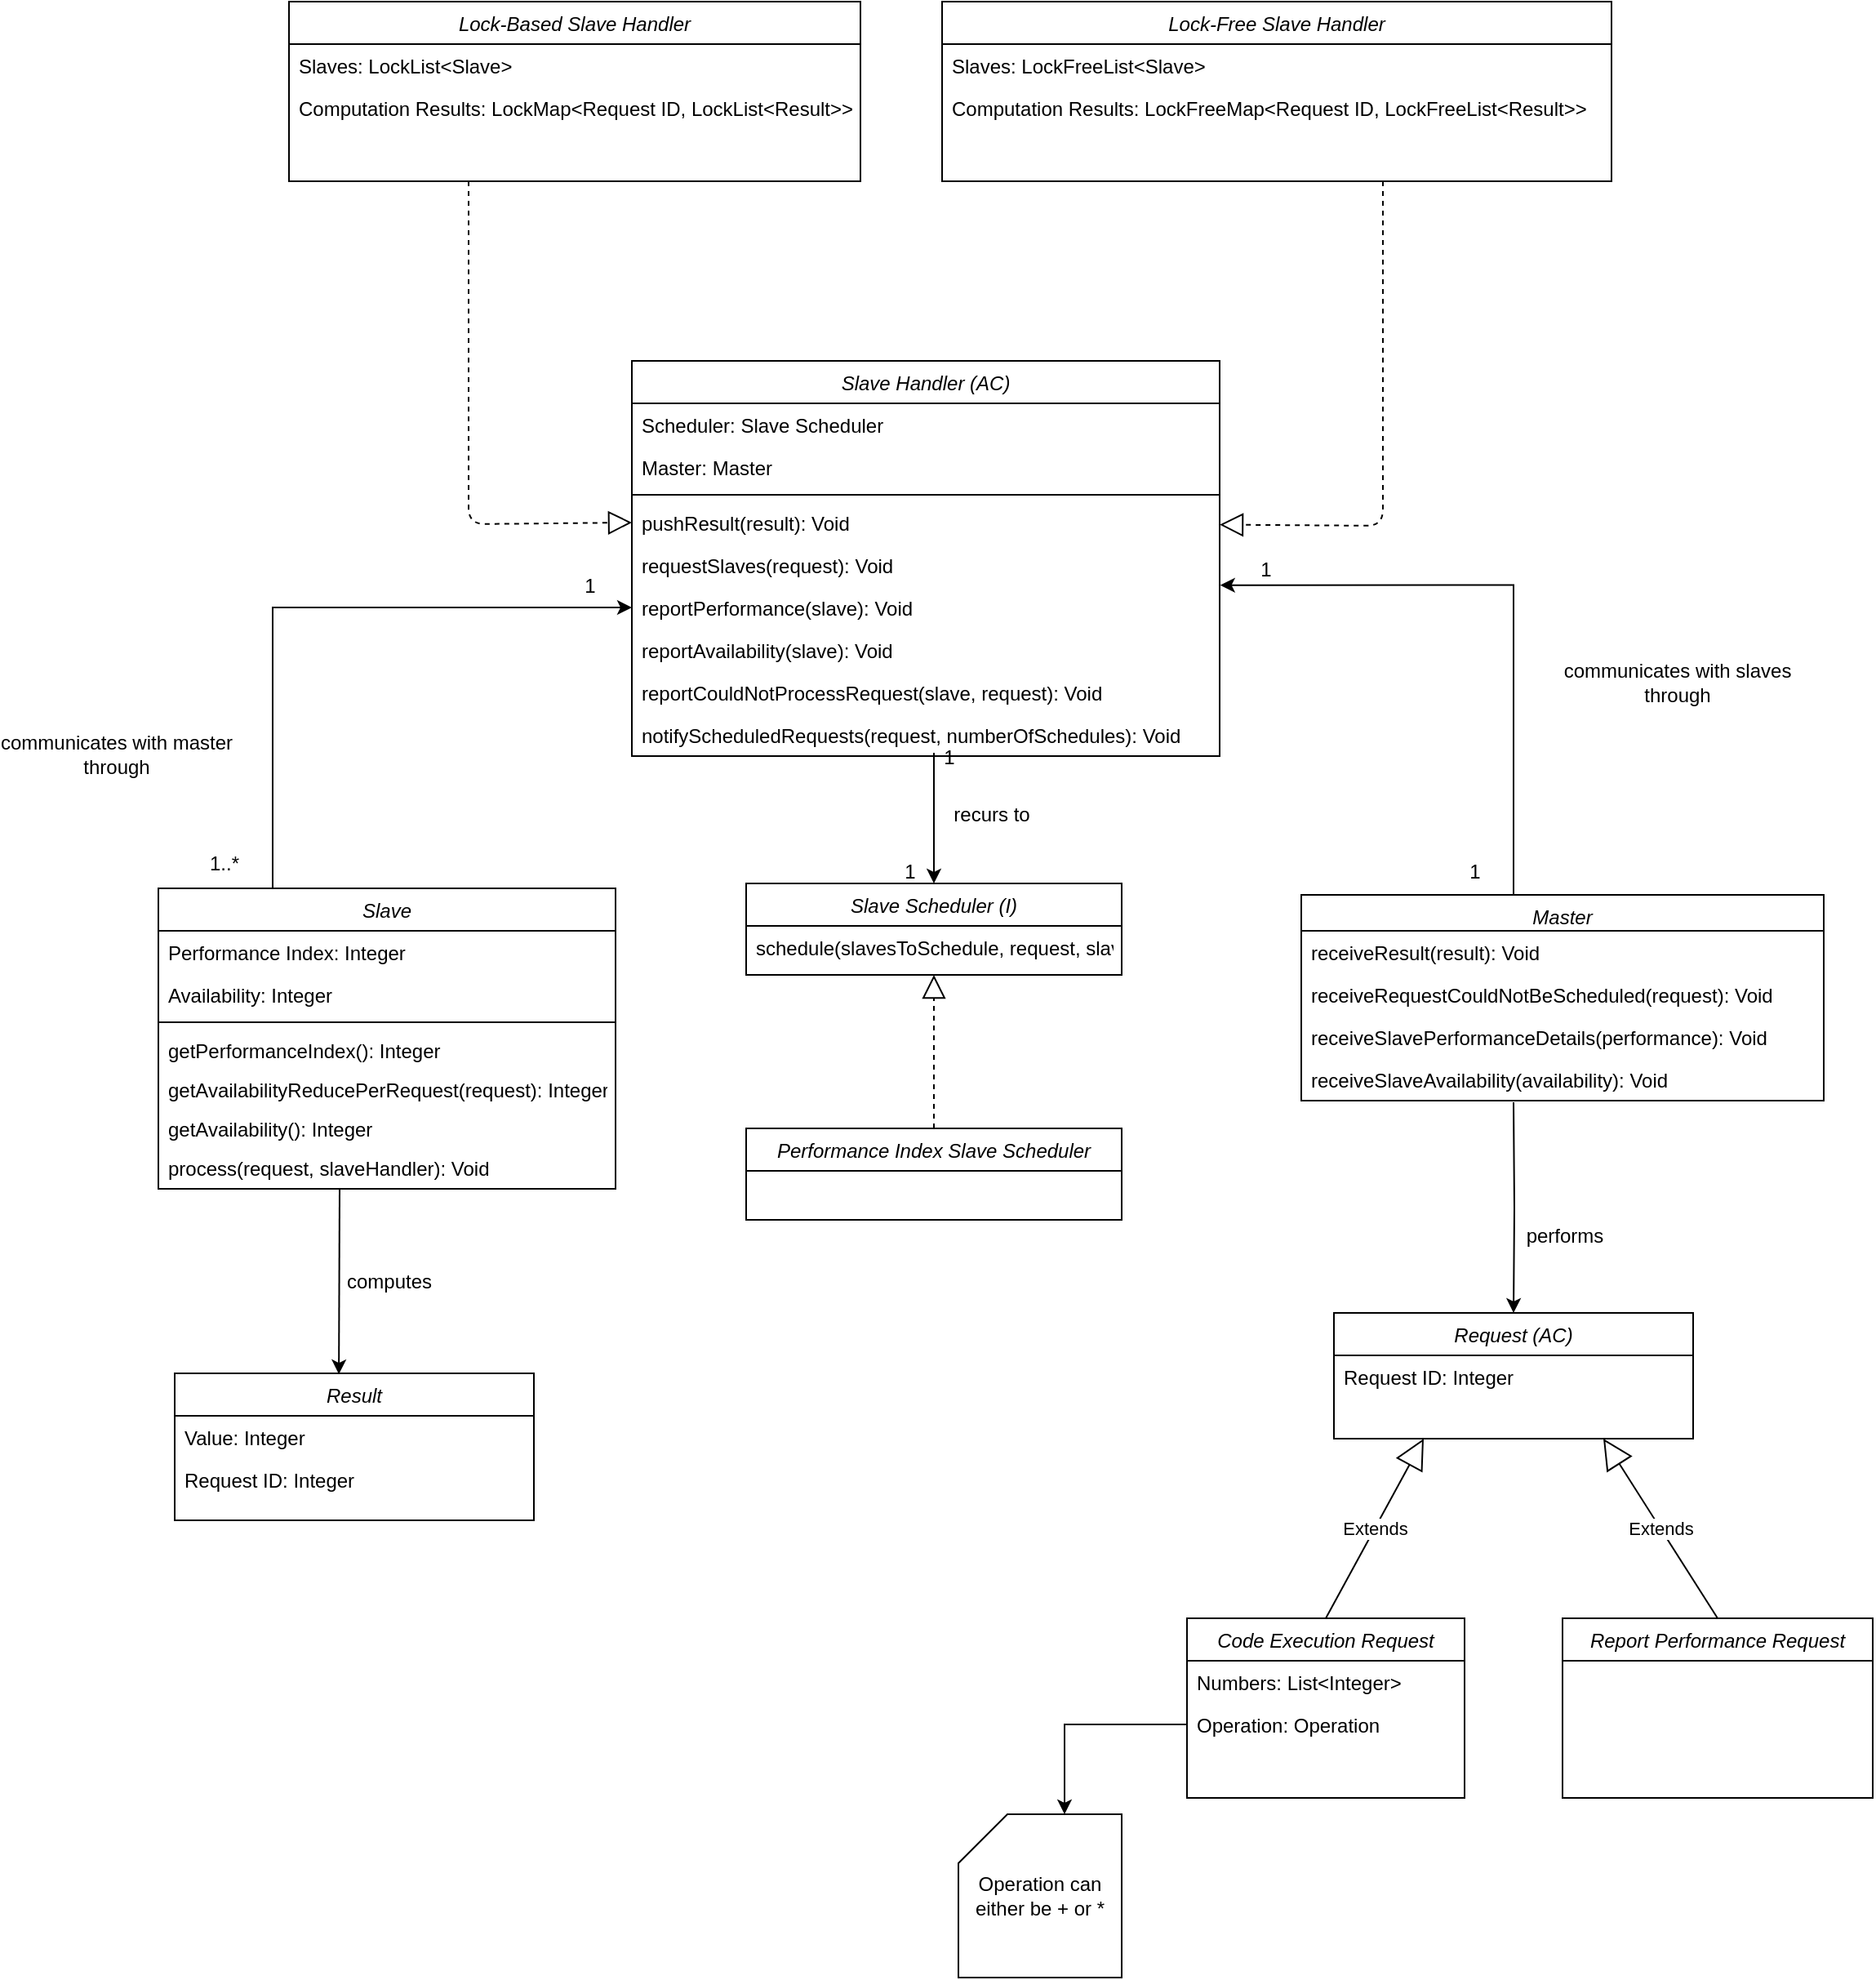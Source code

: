 <mxfile version="13.0.5" type="device"><diagram id="C5RBs43oDa-KdzZeNtuy" name="Page-1"><mxGraphModel dx="1890" dy="1785" grid="1" gridSize="10" guides="1" tooltips="1" connect="1" arrows="0" fold="1" page="1" pageScale="1" pageWidth="827" pageHeight="1169" math="0" shadow="0"><root><mxCell id="WIyWlLk6GJQsqaUBKTNV-0"/><mxCell id="WIyWlLk6GJQsqaUBKTNV-1" parent="WIyWlLk6GJQsqaUBKTNV-0"/><mxCell id="b_1PZi4zp_gCahxDwsNA-39" style="edgeStyle=orthogonalEdgeStyle;rounded=0;orthogonalLoop=1;jettySize=auto;html=1;exitX=0.25;exitY=0;exitDx=0;exitDy=0;entryX=0;entryY=0.5;entryDx=0;entryDy=0;" parent="WIyWlLk6GJQsqaUBKTNV-1" source="xIE_45G_muQtHoD5IcoT-0" target="b_1PZi4zp_gCahxDwsNA-11" edge="1"><mxGeometry relative="1" as="geometry"><mxPoint x="290" y="-307" as="targetPoint"/><Array as="points"><mxPoint y="-309"/></Array></mxGeometry></mxCell><mxCell id="b_1PZi4zp_gCahxDwsNA-40" value="1" style="text;html=1;align=center;verticalAlign=middle;resizable=0;points=[];" parent="b_1PZi4zp_gCahxDwsNA-39" vertex="1" connectable="0"><mxGeometry x="0.81" y="-2" relative="1" as="geometry"><mxPoint x="11" y="-15" as="offset"/></mxGeometry></mxCell><mxCell id="b_1PZi4zp_gCahxDwsNA-41" value="1..*" style="text;html=1;align=center;verticalAlign=middle;resizable=0;points=[];" parent="b_1PZi4zp_gCahxDwsNA-39" vertex="1" connectable="0"><mxGeometry x="0.316" y="-156" relative="1" as="geometry"><mxPoint x="-116" y="1.0" as="offset"/></mxGeometry></mxCell><mxCell id="b_1PZi4zp_gCahxDwsNA-42" value="communicates with master &lt;br&gt;through" style="text;html=1;align=center;verticalAlign=middle;resizable=0;points=[];" parent="b_1PZi4zp_gCahxDwsNA-39" vertex="1" connectable="0"><mxGeometry x="-0.194" y="-1" relative="1" as="geometry"><mxPoint x="-96.82" y="76" as="offset"/></mxGeometry></mxCell><mxCell id="b_1PZi4zp_gCahxDwsNA-35" style="edgeStyle=orthogonalEdgeStyle;rounded=0;orthogonalLoop=1;jettySize=auto;html=1;exitX=0;exitY=0;exitDx=0;exitDy=0;entryX=1.001;entryY=-0.026;entryDx=0;entryDy=0;entryPerimeter=0;" parent="WIyWlLk6GJQsqaUBKTNV-1" source="xIE_45G_muQtHoD5IcoT-17" target="b_1PZi4zp_gCahxDwsNA-11" edge="1"><mxGeometry relative="1" as="geometry"><mxPoint x="520" y="-322" as="targetPoint"/><Array as="points"><mxPoint x="760" y="-133"/><mxPoint x="760" y="-323"/></Array></mxGeometry></mxCell><mxCell id="b_1PZi4zp_gCahxDwsNA-36" value="communicates with slaves &lt;br&gt;through" style="text;html=1;align=center;verticalAlign=middle;resizable=0;points=[];" parent="b_1PZi4zp_gCahxDwsNA-35" vertex="1" connectable="0"><mxGeometry x="0.118" y="-1" relative="1" as="geometry"><mxPoint x="99" y="18.5" as="offset"/></mxGeometry></mxCell><mxCell id="b_1PZi4zp_gCahxDwsNA-37" value="1" style="text;html=1;align=center;verticalAlign=middle;resizable=0;points=[];" parent="b_1PZi4zp_gCahxDwsNA-35" vertex="1" connectable="0"><mxGeometry x="0.859" y="2" relative="1" as="geometry"><mxPoint x="-8" y="-12" as="offset"/></mxGeometry></mxCell><mxCell id="b_1PZi4zp_gCahxDwsNA-38" value="1" style="text;html=1;align=center;verticalAlign=middle;resizable=0;points=[];" parent="b_1PZi4zp_gCahxDwsNA-35" vertex="1" connectable="0"><mxGeometry x="-0.553" y="19" relative="1" as="geometry"><mxPoint x="-6" y="5" as="offset"/></mxGeometry></mxCell><mxCell id="b_1PZi4zp_gCahxDwsNA-76" style="edgeStyle=orthogonalEdgeStyle;rounded=0;orthogonalLoop=1;jettySize=auto;html=1;entryX=0.5;entryY=0;entryDx=0;entryDy=0;" parent="WIyWlLk6GJQsqaUBKTNV-1" target="b_1PZi4zp_gCahxDwsNA-57" edge="1"><mxGeometry relative="1" as="geometry"><mxPoint x="760" y="-6" as="sourcePoint"/></mxGeometry></mxCell><mxCell id="b_1PZi4zp_gCahxDwsNA-77" value="performs" style="text;html=1;align=center;verticalAlign=middle;resizable=0;points=[];" parent="b_1PZi4zp_gCahxDwsNA-76" vertex="1" connectable="0"><mxGeometry x="-0.185" y="-1" relative="1" as="geometry"><mxPoint x="31" y="28.63" as="offset"/></mxGeometry></mxCell><mxCell id="b_1PZi4zp_gCahxDwsNA-74" style="edgeStyle=orthogonalEdgeStyle;rounded=0;orthogonalLoop=1;jettySize=auto;html=1;entryX=0.457;entryY=0.006;entryDx=0;entryDy=0;entryPerimeter=0;" parent="WIyWlLk6GJQsqaUBKTNV-1" target="b_1PZi4zp_gCahxDwsNA-69" edge="1"><mxGeometry relative="1" as="geometry"><mxPoint x="41" y="47" as="sourcePoint"/><Array as="points"><mxPoint x="41" y="47"/><mxPoint x="41" y="161"/></Array></mxGeometry></mxCell><mxCell id="b_1PZi4zp_gCahxDwsNA-75" value="computes" style="text;html=1;align=center;verticalAlign=middle;resizable=0;points=[];" parent="b_1PZi4zp_gCahxDwsNA-74" vertex="1" connectable="0"><mxGeometry x="-0.183" relative="1" as="geometry"><mxPoint x="30" y="10.53" as="offset"/></mxGeometry></mxCell><mxCell id="7exBbNxzyn34ybwaJbD--5" style="edgeStyle=orthogonalEdgeStyle;rounded=0;orthogonalLoop=1;jettySize=auto;html=1;exitX=0.5;exitY=1;exitDx=0;exitDy=0;" parent="WIyWlLk6GJQsqaUBKTNV-1" source="b_1PZi4zp_gCahxDwsNA-2" target="7exBbNxzyn34ybwaJbD--0" edge="1"><mxGeometry relative="1" as="geometry"><Array as="points"><mxPoint x="405" y="-220"/><mxPoint x="405" y="-220"/></Array></mxGeometry></mxCell><mxCell id="7exBbNxzyn34ybwaJbD--7" value="recurs to" style="text;html=1;align=center;verticalAlign=middle;resizable=0;points=[];" parent="7exBbNxzyn34ybwaJbD--5" vertex="1" connectable="0"><mxGeometry x="-0.22" y="1" relative="1" as="geometry"><mxPoint x="34" y="11" as="offset"/></mxGeometry></mxCell><mxCell id="7exBbNxzyn34ybwaJbD--8" value="1" style="text;html=1;align=center;verticalAlign=middle;resizable=0;points=[];" parent="7exBbNxzyn34ybwaJbD--5" vertex="1" connectable="0"><mxGeometry x="-0.78" y="-4" relative="1" as="geometry"><mxPoint x="13" as="offset"/></mxGeometry></mxCell><mxCell id="7exBbNxzyn34ybwaJbD--9" value="1" style="text;html=1;align=center;verticalAlign=middle;resizable=0;points=[];" parent="7exBbNxzyn34ybwaJbD--5" vertex="1" connectable="0"><mxGeometry x="0.6" y="-17" relative="1" as="geometry"><mxPoint x="2" y="10" as="offset"/></mxGeometry></mxCell><mxCell id="b_1PZi4zp_gCahxDwsNA-2" value="Slave Handler (AC)" style="swimlane;fontStyle=2;align=center;verticalAlign=top;childLayout=stackLayout;horizontal=1;startSize=26;horizontalStack=0;resizeParent=1;resizeLast=0;collapsible=1;marginBottom=0;rounded=0;shadow=0;strokeWidth=1;" parent="WIyWlLk6GJQsqaUBKTNV-1" vertex="1"><mxGeometry x="220" y="-460" width="360" height="242" as="geometry"><mxRectangle x="230" y="140" width="160" height="26" as="alternateBounds"/></mxGeometry></mxCell><mxCell id="7exBbNxzyn34ybwaJbD--22" value="Scheduler: Slave Scheduler" style="text;align=left;verticalAlign=top;spacingLeft=4;spacingRight=4;overflow=hidden;rotatable=0;points=[[0,0.5],[1,0.5]];portConstraint=eastwest;rounded=0;shadow=0;html=0;" parent="b_1PZi4zp_gCahxDwsNA-2" vertex="1"><mxGeometry y="26" width="360" height="26" as="geometry"/></mxCell><mxCell id="iu-NjXGjPjBB0E7L29Px-4" value="Master: Master" style="text;align=left;verticalAlign=top;spacingLeft=4;spacingRight=4;overflow=hidden;rotatable=0;points=[[0,0.5],[1,0.5]];portConstraint=eastwest;rounded=0;shadow=0;html=0;" parent="b_1PZi4zp_gCahxDwsNA-2" vertex="1"><mxGeometry y="52" width="360" height="26" as="geometry"/></mxCell><mxCell id="7exBbNxzyn34ybwaJbD--21" value="" style="line;html=1;strokeWidth=1;align=left;verticalAlign=middle;spacingTop=-1;spacingLeft=3;spacingRight=3;rotatable=0;labelPosition=right;points=[];portConstraint=eastwest;" parent="b_1PZi4zp_gCahxDwsNA-2" vertex="1"><mxGeometry y="78" width="360" height="8" as="geometry"/></mxCell><mxCell id="b_1PZi4zp_gCahxDwsNA-7" value="pushResult(result): Void" style="text;align=left;verticalAlign=top;spacingLeft=4;spacingRight=4;overflow=hidden;rotatable=0;points=[[0,0.5],[1,0.5]];portConstraint=eastwest;rounded=0;shadow=0;html=0;" parent="b_1PZi4zp_gCahxDwsNA-2" vertex="1"><mxGeometry y="86" width="360" height="26" as="geometry"/></mxCell><mxCell id="b_1PZi4zp_gCahxDwsNA-17" value="requestSlaves(request): Void" style="text;align=left;verticalAlign=top;spacingLeft=4;spacingRight=4;overflow=hidden;rotatable=0;points=[[0,0.5],[1,0.5]];portConstraint=eastwest;rounded=0;shadow=0;html=0;" parent="b_1PZi4zp_gCahxDwsNA-2" vertex="1"><mxGeometry y="112" width="360" height="26" as="geometry"/></mxCell><mxCell id="b_1PZi4zp_gCahxDwsNA-11" value="reportPerformance(slave): Void" style="text;align=left;verticalAlign=top;spacingLeft=4;spacingRight=4;overflow=hidden;rotatable=0;points=[[0,0.5],[1,0.5]];portConstraint=eastwest;rounded=0;shadow=0;html=0;" parent="b_1PZi4zp_gCahxDwsNA-2" vertex="1"><mxGeometry y="138" width="360" height="26" as="geometry"/></mxCell><mxCell id="b_1PZi4zp_gCahxDwsNA-9" value="reportAvailability(slave): Void" style="text;align=left;verticalAlign=top;spacingLeft=4;spacingRight=4;overflow=hidden;rotatable=0;points=[[0,0.5],[1,0.5]];portConstraint=eastwest;rounded=0;shadow=0;html=0;" parent="b_1PZi4zp_gCahxDwsNA-2" vertex="1"><mxGeometry y="164" width="360" height="26" as="geometry"/></mxCell><mxCell id="0XpSEGrlwUPOr92VuNR0-0" value="reportCouldNotProcessRequest(slave, request): Void" style="text;align=left;verticalAlign=top;spacingLeft=4;spacingRight=4;overflow=hidden;rotatable=0;points=[[0,0.5],[1,0.5]];portConstraint=eastwest;rounded=0;shadow=0;html=0;" parent="b_1PZi4zp_gCahxDwsNA-2" vertex="1"><mxGeometry y="190" width="360" height="26" as="geometry"/></mxCell><mxCell id="nTIKUKSoiuVaL3i_KVCC-0" value="notifyScheduledRequests(request, numberOfSchedules): Void" style="text;align=left;verticalAlign=top;spacingLeft=4;spacingRight=4;overflow=hidden;rotatable=0;points=[[0,0.5],[1,0.5]];portConstraint=eastwest;rounded=0;shadow=0;html=0;" vertex="1" parent="b_1PZi4zp_gCahxDwsNA-2"><mxGeometry y="216" width="360" height="26" as="geometry"/></mxCell><mxCell id="b_1PZi4zp_gCahxDwsNA-18" value="Lock-Based Slave Handler" style="swimlane;fontStyle=2;align=center;verticalAlign=top;childLayout=stackLayout;horizontal=1;startSize=26;horizontalStack=0;resizeParent=1;resizeLast=0;collapsible=1;marginBottom=0;rounded=0;shadow=0;strokeWidth=1;" parent="WIyWlLk6GJQsqaUBKTNV-1" vertex="1"><mxGeometry x="10" y="-680" width="350" height="110" as="geometry"><mxRectangle x="230" y="140" width="160" height="26" as="alternateBounds"/></mxGeometry></mxCell><mxCell id="b_1PZi4zp_gCahxDwsNA-53" value="Slaves: LockList&lt;Slave&gt;" style="text;align=left;verticalAlign=top;spacingLeft=4;spacingRight=4;overflow=hidden;rotatable=0;points=[[0,0.5],[1,0.5]];portConstraint=eastwest;" parent="b_1PZi4zp_gCahxDwsNA-18" vertex="1"><mxGeometry y="26" width="350" height="26" as="geometry"/></mxCell><mxCell id="b_1PZi4zp_gCahxDwsNA-54" value="Computation Results: LockMap&lt;Request ID, LockList&lt;Result&gt;&gt;" style="text;align=left;verticalAlign=top;spacingLeft=4;spacingRight=4;overflow=hidden;rotatable=0;points=[[0,0.5],[1,0.5]];portConstraint=eastwest;rounded=0;shadow=0;html=0;" parent="b_1PZi4zp_gCahxDwsNA-18" vertex="1"><mxGeometry y="52" width="350" height="26" as="geometry"/></mxCell><mxCell id="b_1PZi4zp_gCahxDwsNA-33" value="Lock-Free Slave Handler" style="swimlane;fontStyle=2;align=center;verticalAlign=top;childLayout=stackLayout;horizontal=1;startSize=26;horizontalStack=0;resizeParent=1;resizeLast=0;collapsible=1;marginBottom=0;rounded=0;shadow=0;strokeWidth=1;" parent="WIyWlLk6GJQsqaUBKTNV-1" vertex="1"><mxGeometry x="410" y="-680" width="410" height="110" as="geometry"><mxRectangle x="230" y="140" width="160" height="26" as="alternateBounds"/></mxGeometry></mxCell><mxCell id="b_1PZi4zp_gCahxDwsNA-55" value="Slaves: LockFreeList&lt;Slave&gt;" style="text;align=left;verticalAlign=top;spacingLeft=4;spacingRight=4;overflow=hidden;rotatable=0;points=[[0,0.5],[1,0.5]];portConstraint=eastwest;" parent="b_1PZi4zp_gCahxDwsNA-33" vertex="1"><mxGeometry y="26" width="410" height="26" as="geometry"/></mxCell><mxCell id="b_1PZi4zp_gCahxDwsNA-56" value="Computation Results: LockFreeMap&lt;Request ID, LockFreeList&lt;Result&gt;&gt;" style="text;align=left;verticalAlign=top;spacingLeft=4;spacingRight=4;overflow=hidden;rotatable=0;points=[[0,0.5],[1,0.5]];portConstraint=eastwest;rounded=0;shadow=0;html=0;" parent="b_1PZi4zp_gCahxDwsNA-33" vertex="1"><mxGeometry y="52" width="410" height="26" as="geometry"/></mxCell><mxCell id="7exBbNxzyn34ybwaJbD--16" value="" style="endArrow=block;dashed=1;endFill=0;endSize=12;html=1;entryX=0.5;entryY=1;entryDx=0;entryDy=0;exitX=0.5;exitY=0;exitDx=0;exitDy=0;" parent="WIyWlLk6GJQsqaUBKTNV-1" source="7exBbNxzyn34ybwaJbD--11" target="7exBbNxzyn34ybwaJbD--0" edge="1"><mxGeometry width="160" relative="1" as="geometry"><mxPoint x="325" y="-100" as="sourcePoint"/><mxPoint x="485" y="-100" as="targetPoint"/></mxGeometry></mxCell><mxCell id="7exBbNxzyn34ybwaJbD--18" value="" style="endArrow=block;dashed=1;endFill=0;endSize=12;html=1;" parent="WIyWlLk6GJQsqaUBKTNV-1" target="b_1PZi4zp_gCahxDwsNA-7" edge="1"><mxGeometry width="160" relative="1" as="geometry"><mxPoint x="680" y="-570" as="sourcePoint"/><mxPoint x="640" y="-360" as="targetPoint"/><Array as="points"><mxPoint x="680" y="-359"/></Array></mxGeometry></mxCell><mxCell id="7exBbNxzyn34ybwaJbD--20" value="" style="endArrow=block;dashed=1;endFill=0;endSize=12;html=1;entryX=0;entryY=0.5;entryDx=0;entryDy=0;" parent="WIyWlLk6GJQsqaUBKTNV-1" target="b_1PZi4zp_gCahxDwsNA-7" edge="1"><mxGeometry width="160" relative="1" as="geometry"><mxPoint x="120" y="-570" as="sourcePoint"/><mxPoint x="270" y="-360" as="targetPoint"/><Array as="points"><mxPoint x="120" y="-360"/></Array></mxGeometry></mxCell><mxCell id="b_1PZi4zp_gCahxDwsNA-57" value="Request (AC)" style="swimlane;fontStyle=2;align=center;verticalAlign=top;childLayout=stackLayout;horizontal=1;startSize=26;horizontalStack=0;resizeParent=1;resizeLast=0;collapsible=1;marginBottom=0;rounded=0;shadow=0;strokeWidth=1;" parent="WIyWlLk6GJQsqaUBKTNV-1" vertex="1"><mxGeometry x="650" y="123" width="220" height="77" as="geometry"><mxRectangle x="160" y="-150" width="160" height="26" as="alternateBounds"/></mxGeometry></mxCell><mxCell id="b_1PZi4zp_gCahxDwsNA-67" value="Request ID: Integer" style="text;align=left;verticalAlign=top;spacingLeft=4;spacingRight=4;overflow=hidden;rotatable=0;points=[[0,0.5],[1,0.5]];portConstraint=eastwest;rounded=0;shadow=0;html=0;" parent="b_1PZi4zp_gCahxDwsNA-57" vertex="1"><mxGeometry y="26" width="220" height="26" as="geometry"/></mxCell><mxCell id="xIE_45G_muQtHoD5IcoT-0" value="Slave" style="swimlane;fontStyle=2;align=center;verticalAlign=top;childLayout=stackLayout;horizontal=1;startSize=26;horizontalStack=0;resizeParent=1;resizeLast=0;collapsible=1;marginBottom=0;rounded=0;shadow=0;strokeWidth=1;" parent="WIyWlLk6GJQsqaUBKTNV-1" vertex="1"><mxGeometry x="-70" y="-137" width="280" height="184" as="geometry"><mxRectangle x="160" y="-150" width="160" height="26" as="alternateBounds"/></mxGeometry></mxCell><mxCell id="xIE_45G_muQtHoD5IcoT-1" value="Performance Index: Integer" style="text;align=left;verticalAlign=top;spacingLeft=4;spacingRight=4;overflow=hidden;rotatable=0;points=[[0,0.5],[1,0.5]];portConstraint=eastwest;" parent="xIE_45G_muQtHoD5IcoT-0" vertex="1"><mxGeometry y="26" width="280" height="26" as="geometry"/></mxCell><mxCell id="xIE_45G_muQtHoD5IcoT-2" value="Availability: Integer" style="text;align=left;verticalAlign=top;spacingLeft=4;spacingRight=4;overflow=hidden;rotatable=0;points=[[0,0.5],[1,0.5]];portConstraint=eastwest;rounded=0;shadow=0;html=0;" parent="xIE_45G_muQtHoD5IcoT-0" vertex="1"><mxGeometry y="52" width="280" height="26" as="geometry"/></mxCell><mxCell id="xIE_45G_muQtHoD5IcoT-4" value="" style="line;html=1;strokeWidth=1;align=left;verticalAlign=middle;spacingTop=-1;spacingLeft=3;spacingRight=3;rotatable=0;labelPosition=right;points=[];portConstraint=eastwest;" parent="xIE_45G_muQtHoD5IcoT-0" vertex="1"><mxGeometry y="78" width="280" height="8" as="geometry"/></mxCell><mxCell id="b_1PZi4zp_gCahxDwsNA-43" value="getPerformanceIndex(): Integer" style="text;align=left;verticalAlign=top;spacingLeft=4;spacingRight=4;overflow=hidden;rotatable=0;points=[[0,0.5],[1,0.5]];portConstraint=eastwest;rounded=0;shadow=0;html=0;" parent="xIE_45G_muQtHoD5IcoT-0" vertex="1"><mxGeometry y="86" width="280" height="24" as="geometry"/></mxCell><mxCell id="b_1PZi4zp_gCahxDwsNA-44" value="getAvailabilityReducePerRequest(request): Integer" style="text;align=left;verticalAlign=top;spacingLeft=4;spacingRight=4;overflow=hidden;rotatable=0;points=[[0,0.5],[1,0.5]];portConstraint=eastwest;rounded=0;shadow=0;html=0;" parent="xIE_45G_muQtHoD5IcoT-0" vertex="1"><mxGeometry y="110" width="280" height="24" as="geometry"/></mxCell><mxCell id="ByUYspeowAsWQ59dqarz-12" value="getAvailability(): Integer" style="text;align=left;verticalAlign=top;spacingLeft=4;spacingRight=4;overflow=hidden;rotatable=0;points=[[0,0.5],[1,0.5]];portConstraint=eastwest;rounded=0;shadow=0;html=0;" parent="xIE_45G_muQtHoD5IcoT-0" vertex="1"><mxGeometry y="134" width="280" height="24" as="geometry"/></mxCell><mxCell id="b_1PZi4zp_gCahxDwsNA-52" value="process(request, slaveHandler): Void" style="text;align=left;verticalAlign=top;spacingLeft=4;spacingRight=4;overflow=hidden;rotatable=0;points=[[0,0.5],[1,0.5]];portConstraint=eastwest;rounded=0;shadow=0;html=0;" parent="xIE_45G_muQtHoD5IcoT-0" vertex="1"><mxGeometry y="158" width="280" height="24" as="geometry"/></mxCell><mxCell id="xIE_45G_muQtHoD5IcoT-17" value="Master" style="swimlane;fontStyle=2;align=center;verticalAlign=top;childLayout=stackLayout;horizontal=1;startSize=22;horizontalStack=0;resizeParent=1;resizeLast=0;collapsible=1;marginBottom=0;rounded=0;shadow=0;strokeWidth=1;" parent="WIyWlLk6GJQsqaUBKTNV-1" vertex="1"><mxGeometry x="630" y="-133" width="320" height="126" as="geometry"><mxRectangle x="230" y="140" width="160" height="26" as="alternateBounds"/></mxGeometry></mxCell><mxCell id="Bbi89hl48vae5bN8fNXV-0" value="receiveResult(result): Void" style="text;align=left;verticalAlign=top;spacingLeft=4;spacingRight=4;overflow=hidden;rotatable=0;points=[[0,0.5],[1,0.5]];portConstraint=eastwest;rounded=0;shadow=0;html=0;" parent="xIE_45G_muQtHoD5IcoT-17" vertex="1"><mxGeometry y="22" width="320" height="26" as="geometry"/></mxCell><mxCell id="iu-NjXGjPjBB0E7L29Px-1" value="receiveRequestCouldNotBeScheduled(request): Void" style="text;align=left;verticalAlign=top;spacingLeft=4;spacingRight=4;overflow=hidden;rotatable=0;points=[[0,0.5],[1,0.5]];portConstraint=eastwest;rounded=0;shadow=0;html=0;" parent="xIE_45G_muQtHoD5IcoT-17" vertex="1"><mxGeometry y="48" width="320" height="26" as="geometry"/></mxCell><mxCell id="iu-NjXGjPjBB0E7L29Px-2" value="receiveSlavePerformanceDetails(performance): Void" style="text;align=left;verticalAlign=top;spacingLeft=4;spacingRight=4;overflow=hidden;rotatable=0;points=[[0,0.5],[1,0.5]];portConstraint=eastwest;rounded=0;shadow=0;html=0;" parent="xIE_45G_muQtHoD5IcoT-17" vertex="1"><mxGeometry y="74" width="320" height="26" as="geometry"/></mxCell><mxCell id="iu-NjXGjPjBB0E7L29Px-3" value="receiveSlaveAvailability(availability): Void" style="text;align=left;verticalAlign=top;spacingLeft=4;spacingRight=4;overflow=hidden;rotatable=0;points=[[0,0.5],[1,0.5]];portConstraint=eastwest;rounded=0;shadow=0;html=0;" parent="xIE_45G_muQtHoD5IcoT-17" vertex="1"><mxGeometry y="100" width="320" height="26" as="geometry"/></mxCell><mxCell id="ByUYspeowAsWQ59dqarz-10" value="Extends" style="endArrow=block;endSize=16;endFill=0;html=1;entryX=0.25;entryY=1;entryDx=0;entryDy=0;exitX=0.5;exitY=0;exitDx=0;exitDy=0;" parent="WIyWlLk6GJQsqaUBKTNV-1" source="ByUYspeowAsWQ59dqarz-2" target="b_1PZi4zp_gCahxDwsNA-57" edge="1"><mxGeometry width="160" relative="1" as="geometry"><mxPoint x="420" y="90" as="sourcePoint"/><mxPoint x="580" y="90" as="targetPoint"/></mxGeometry></mxCell><mxCell id="ByUYspeowAsWQ59dqarz-11" value="Extends" style="endArrow=block;endSize=16;endFill=0;html=1;entryX=0.75;entryY=1;entryDx=0;entryDy=0;exitX=0.5;exitY=0;exitDx=0;exitDy=0;" parent="WIyWlLk6GJQsqaUBKTNV-1" source="ByUYspeowAsWQ59dqarz-6" target="b_1PZi4zp_gCahxDwsNA-57" edge="1"><mxGeometry width="160" relative="1" as="geometry"><mxPoint x="420" y="90" as="sourcePoint"/><mxPoint x="580" y="90" as="targetPoint"/></mxGeometry></mxCell><mxCell id="ByUYspeowAsWQ59dqarz-6" value="Report Performance Request" style="swimlane;fontStyle=2;align=center;verticalAlign=top;childLayout=stackLayout;horizontal=1;startSize=26;horizontalStack=0;resizeParent=1;resizeLast=0;collapsible=1;marginBottom=0;rounded=0;shadow=0;strokeWidth=1;" parent="WIyWlLk6GJQsqaUBKTNV-1" vertex="1"><mxGeometry x="790" y="310" width="190" height="110" as="geometry"><mxRectangle x="160" y="-150" width="160" height="26" as="alternateBounds"/></mxGeometry></mxCell><mxCell id="ByUYspeowAsWQ59dqarz-2" value="Code Execution Request" style="swimlane;fontStyle=2;align=center;verticalAlign=top;childLayout=stackLayout;horizontal=1;startSize=26;horizontalStack=0;resizeParent=1;resizeLast=0;collapsible=1;marginBottom=0;rounded=0;shadow=0;strokeWidth=1;" parent="WIyWlLk6GJQsqaUBKTNV-1" vertex="1"><mxGeometry x="560" y="310" width="170" height="110" as="geometry"><mxRectangle x="160" y="-150" width="160" height="26" as="alternateBounds"/></mxGeometry></mxCell><mxCell id="ByUYspeowAsWQ59dqarz-3" value="Numbers: List&lt;Integer&gt;" style="text;align=left;verticalAlign=top;spacingLeft=4;spacingRight=4;overflow=hidden;rotatable=0;points=[[0,0.5],[1,0.5]];portConstraint=eastwest;" parent="ByUYspeowAsWQ59dqarz-2" vertex="1"><mxGeometry y="26" width="170" height="26" as="geometry"/></mxCell><mxCell id="ByUYspeowAsWQ59dqarz-4" value="Operation: Operation" style="text;align=left;verticalAlign=top;spacingLeft=4;spacingRight=4;overflow=hidden;rotatable=0;points=[[0,0.5],[1,0.5]];portConstraint=eastwest;rounded=0;shadow=0;html=0;" parent="ByUYspeowAsWQ59dqarz-2" vertex="1"><mxGeometry y="52" width="170" height="26" as="geometry"/></mxCell><mxCell id="b_1PZi4zp_gCahxDwsNA-69" value="Result" style="swimlane;fontStyle=2;align=center;verticalAlign=top;childLayout=stackLayout;horizontal=1;startSize=26;horizontalStack=0;resizeParent=1;resizeLast=0;collapsible=1;marginBottom=0;rounded=0;shadow=0;strokeWidth=1;" parent="WIyWlLk6GJQsqaUBKTNV-1" vertex="1"><mxGeometry x="-60" y="160" width="220" height="90" as="geometry"><mxRectangle x="160" y="-150" width="160" height="26" as="alternateBounds"/></mxGeometry></mxCell><mxCell id="b_1PZi4zp_gCahxDwsNA-70" value="Value: Integer" style="text;align=left;verticalAlign=top;spacingLeft=4;spacingRight=4;overflow=hidden;rotatable=0;points=[[0,0.5],[1,0.5]];portConstraint=eastwest;" parent="b_1PZi4zp_gCahxDwsNA-69" vertex="1"><mxGeometry y="26" width="220" height="26" as="geometry"/></mxCell><mxCell id="b_1PZi4zp_gCahxDwsNA-72" value="Request ID: Integer" style="text;align=left;verticalAlign=top;spacingLeft=4;spacingRight=4;overflow=hidden;rotatable=0;points=[[0,0.5],[1,0.5]];portConstraint=eastwest;rounded=0;shadow=0;html=0;" parent="b_1PZi4zp_gCahxDwsNA-69" vertex="1"><mxGeometry y="52" width="220" height="26" as="geometry"/></mxCell><mxCell id="ByUYspeowAsWQ59dqarz-13" value="Operation can either be + or *" style="shape=card;whiteSpace=wrap;html=1;" parent="WIyWlLk6GJQsqaUBKTNV-1" vertex="1"><mxGeometry x="420" y="430" width="100" height="100" as="geometry"/></mxCell><mxCell id="ByUYspeowAsWQ59dqarz-14" style="edgeStyle=orthogonalEdgeStyle;rounded=0;orthogonalLoop=1;jettySize=auto;html=1;entryX=0;entryY=0;entryDx=65;entryDy=0;entryPerimeter=0;exitX=0;exitY=0.5;exitDx=0;exitDy=0;" parent="WIyWlLk6GJQsqaUBKTNV-1" source="ByUYspeowAsWQ59dqarz-4" target="ByUYspeowAsWQ59dqarz-13" edge="1"><mxGeometry relative="1" as="geometry"><mxPoint x="540" y="390" as="sourcePoint"/><mxPoint x="503" y="388" as="targetPoint"/><Array as="points"><mxPoint x="485" y="375"/><mxPoint x="485" y="420"/></Array></mxGeometry></mxCell><mxCell id="7exBbNxzyn34ybwaJbD--11" value="Performance Index Slave Scheduler" style="swimlane;fontStyle=2;align=center;verticalAlign=top;childLayout=stackLayout;horizontal=1;startSize=26;horizontalStack=0;resizeParent=1;resizeLast=0;collapsible=1;marginBottom=0;rounded=0;shadow=0;strokeWidth=1;" parent="WIyWlLk6GJQsqaUBKTNV-1" vertex="1"><mxGeometry x="290" y="10" width="230" height="56" as="geometry"><mxRectangle x="230" y="140" width="160" height="26" as="alternateBounds"/></mxGeometry></mxCell><mxCell id="7exBbNxzyn34ybwaJbD--0" value="Slave Scheduler (I)" style="swimlane;fontStyle=2;align=center;verticalAlign=top;childLayout=stackLayout;horizontal=1;startSize=26;horizontalStack=0;resizeParent=1;resizeLast=0;collapsible=1;marginBottom=0;rounded=0;shadow=0;strokeWidth=1;" parent="WIyWlLk6GJQsqaUBKTNV-1" vertex="1"><mxGeometry x="290" y="-140" width="230" height="56" as="geometry"><mxRectangle x="230" y="140" width="160" height="26" as="alternateBounds"/></mxGeometry></mxCell><mxCell id="7exBbNxzyn34ybwaJbD--1" value="schedule(slavesToSchedule, request, slaveHandler): Void" style="text;align=left;verticalAlign=top;spacingLeft=4;spacingRight=4;overflow=hidden;rotatable=0;points=[[0,0.5],[1,0.5]];portConstraint=eastwest;rounded=0;shadow=0;html=0;" parent="7exBbNxzyn34ybwaJbD--0" vertex="1"><mxGeometry y="26" width="230" height="26" as="geometry"/></mxCell></root></mxGraphModel></diagram></mxfile>
